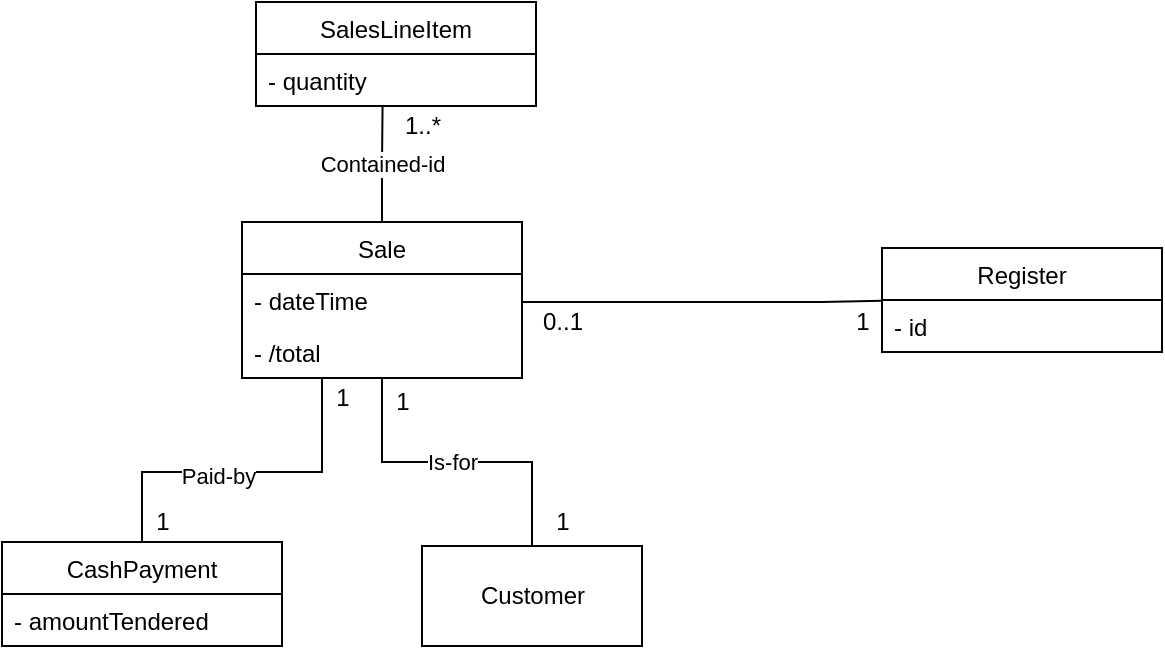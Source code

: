 <mxfile version="18.0.5" type="google"><diagram id="achlds9I8o8SKGrfx_QA" name="Modelo de Dominio"><mxGraphModel grid="1" page="1" gridSize="10" guides="1" tooltips="1" connect="1" arrows="1" fold="1" pageScale="1" pageWidth="827" pageHeight="1169" math="0" shadow="0"><root><mxCell id="0"/><mxCell id="1" parent="0"/><mxCell id="lbNHKamhX4QrWtnnEHDB-1" value="SalesLineItem" style="swimlane;fontStyle=0;childLayout=stackLayout;horizontal=1;startSize=26;fillColor=none;horizontalStack=0;resizeParent=1;resizeParentMax=0;resizeLast=0;collapsible=1;marginBottom=0;" vertex="1" parent="1"><mxGeometry x="147" y="70" width="140" height="52" as="geometry"/></mxCell><mxCell id="lbNHKamhX4QrWtnnEHDB-2" value="- quantity" style="text;strokeColor=none;fillColor=none;align=left;verticalAlign=top;spacingLeft=4;spacingRight=4;overflow=hidden;rotatable=0;points=[[0,0.5],[1,0.5]];portConstraint=eastwest;" vertex="1" parent="lbNHKamhX4QrWtnnEHDB-1"><mxGeometry y="26" width="140" height="26" as="geometry"/></mxCell><mxCell id="lbNHKamhX4QrWtnnEHDB-9" value="Contained-id" style="edgeStyle=orthogonalEdgeStyle;rounded=0;orthogonalLoop=1;jettySize=auto;html=1;exitX=0.5;exitY=0;exitDx=0;exitDy=0;entryX=0.452;entryY=1;entryDx=0;entryDy=0;entryPerimeter=0;endArrow=none;endFill=0;" edge="1" parent="1" source="lbNHKamhX4QrWtnnEHDB-5" target="lbNHKamhX4QrWtnnEHDB-2"><mxGeometry relative="1" as="geometry"/></mxCell><mxCell id="acma-vFN0LEIhaqFniBH-5" style="edgeStyle=orthogonalEdgeStyle;rounded=0;orthogonalLoop=1;jettySize=auto;html=1;entryX=0;entryY=0.013;entryDx=0;entryDy=0;entryPerimeter=0;endArrow=none;endFill=0;" edge="1" parent="1" source="lbNHKamhX4QrWtnnEHDB-5" target="acma-vFN0LEIhaqFniBH-2"><mxGeometry relative="1" as="geometry"><Array as="points"><mxPoint x="430" y="220"/><mxPoint x="430" y="220"/></Array></mxGeometry></mxCell><mxCell id="lbNHKamhX4QrWtnnEHDB-5" value="Sale" style="swimlane;fontStyle=0;childLayout=stackLayout;horizontal=1;startSize=26;fillColor=none;horizontalStack=0;resizeParent=1;resizeParentMax=0;resizeLast=0;collapsible=1;marginBottom=0;" vertex="1" parent="1"><mxGeometry x="140" y="180" width="140" height="78" as="geometry"/></mxCell><mxCell id="lbNHKamhX4QrWtnnEHDB-6" value="- dateTime" style="text;strokeColor=none;fillColor=none;align=left;verticalAlign=top;spacingLeft=4;spacingRight=4;overflow=hidden;rotatable=0;points=[[0,0.5],[1,0.5]];portConstraint=eastwest;" vertex="1" parent="lbNHKamhX4QrWtnnEHDB-5"><mxGeometry y="26" width="140" height="26" as="geometry"/></mxCell><mxCell id="lbNHKamhX4QrWtnnEHDB-7" value="- /total" style="text;strokeColor=none;fillColor=none;align=left;verticalAlign=top;spacingLeft=4;spacingRight=4;overflow=hidden;rotatable=0;points=[[0,0.5],[1,0.5]];portConstraint=eastwest;" vertex="1" parent="lbNHKamhX4QrWtnnEHDB-5"><mxGeometry y="52" width="140" height="26" as="geometry"/></mxCell><mxCell id="lbNHKamhX4QrWtnnEHDB-14" style="edgeStyle=orthogonalEdgeStyle;rounded=0;orthogonalLoop=1;jettySize=auto;html=1;exitX=0.5;exitY=0;exitDx=0;exitDy=0;endArrow=none;endFill=0;endSize=5;startArrow=none;startFill=0;" edge="1" parent="1" source="lbNHKamhX4QrWtnnEHDB-10" target="lbNHKamhX4QrWtnnEHDB-7"><mxGeometry relative="1" as="geometry"><mxPoint x="180" y="270" as="targetPoint"/><Array as="points"><mxPoint x="90" y="305"/><mxPoint x="180" y="305"/></Array></mxGeometry></mxCell><mxCell id="lbNHKamhX4QrWtnnEHDB-15" value="Paid-by" style="edgeLabel;html=1;align=center;verticalAlign=middle;resizable=0;points=[];" vertex="1" connectable="0" parent="lbNHKamhX4QrWtnnEHDB-14"><mxGeometry x="0.307" y="-2" relative="1" as="geometry"><mxPoint x="-40" as="offset"/></mxGeometry></mxCell><mxCell id="lbNHKamhX4QrWtnnEHDB-10" value="CashPayment" style="swimlane;fontStyle=0;childLayout=stackLayout;horizontal=1;startSize=26;fillColor=none;horizontalStack=0;resizeParent=1;resizeParentMax=0;resizeLast=0;collapsible=1;marginBottom=0;" vertex="1" parent="1"><mxGeometry x="20" y="340" width="140" height="52" as="geometry"/></mxCell><mxCell id="lbNHKamhX4QrWtnnEHDB-11" value="- amountTendered" style="text;strokeColor=none;fillColor=none;align=left;verticalAlign=top;spacingLeft=4;spacingRight=4;overflow=hidden;rotatable=0;points=[[0,0.5],[1,0.5]];portConstraint=eastwest;" vertex="1" parent="lbNHKamhX4QrWtnnEHDB-10"><mxGeometry y="26" width="140" height="26" as="geometry"/></mxCell><mxCell id="lbNHKamhX4QrWtnnEHDB-16" value="1" style="text;html=1;align=center;verticalAlign=middle;resizable=0;points=[];autosize=1;strokeColor=none;fillColor=none;" vertex="1" parent="1"><mxGeometry x="180" y="258" width="20" height="20" as="geometry"/></mxCell><mxCell id="lbNHKamhX4QrWtnnEHDB-17" value="1" style="text;html=1;align=center;verticalAlign=middle;resizable=0;points=[];autosize=1;strokeColor=none;fillColor=none;" vertex="1" parent="1"><mxGeometry x="90" y="320" width="20" height="20" as="geometry"/></mxCell><mxCell id="lbNHKamhX4QrWtnnEHDB-18" value="1..*" style="text;html=1;align=center;verticalAlign=middle;resizable=0;points=[];autosize=1;strokeColor=none;fillColor=none;" vertex="1" parent="1"><mxGeometry x="215" y="122" width="30" height="20" as="geometry"/></mxCell><mxCell id="lbNHKamhX4QrWtnnEHDB-22" style="rounded=0;orthogonalLoop=1;jettySize=auto;html=1;exitX=0.5;exitY=0;exitDx=0;exitDy=0;startArrow=none;startFill=0;endArrow=none;endFill=0;endSize=5;" edge="1" parent="1" source="lbNHKamhX4QrWtnnEHDB-21" target="lbNHKamhX4QrWtnnEHDB-7"><mxGeometry relative="1" as="geometry"><Array as="points"><mxPoint x="285" y="300"/><mxPoint x="210" y="300"/></Array></mxGeometry></mxCell><mxCell id="lbNHKamhX4QrWtnnEHDB-23" value="Is-for" style="edgeLabel;html=1;align=center;verticalAlign=middle;resizable=0;points=[];" vertex="1" connectable="0" parent="lbNHKamhX4QrWtnnEHDB-22"><mxGeometry x="-0.191" y="1" relative="1" as="geometry"><mxPoint x="-18" y="-1" as="offset"/></mxGeometry></mxCell><mxCell id="lbNHKamhX4QrWtnnEHDB-21" value="Customer" style="html=1;" vertex="1" parent="1"><mxGeometry x="230" y="342" width="110" height="50" as="geometry"/></mxCell><mxCell id="lbNHKamhX4QrWtnnEHDB-24" value="1" style="text;html=1;align=center;verticalAlign=middle;resizable=0;points=[];autosize=1;strokeColor=none;fillColor=none;" vertex="1" parent="1"><mxGeometry x="210" y="260" width="20" height="20" as="geometry"/></mxCell><mxCell id="lbNHKamhX4QrWtnnEHDB-25" value="1" style="text;html=1;align=center;verticalAlign=middle;resizable=0;points=[];autosize=1;strokeColor=none;fillColor=none;" vertex="1" parent="1"><mxGeometry x="290" y="320" width="20" height="20" as="geometry"/></mxCell><mxCell id="acma-vFN0LEIhaqFniBH-1" value="Register" style="swimlane;fontStyle=0;childLayout=stackLayout;horizontal=1;startSize=26;fillColor=none;horizontalStack=0;resizeParent=1;resizeParentMax=0;resizeLast=0;collapsible=1;marginBottom=0;" vertex="1" parent="1"><mxGeometry x="460" y="193" width="140" height="52" as="geometry"/></mxCell><mxCell id="acma-vFN0LEIhaqFniBH-2" value="- id" style="text;strokeColor=none;fillColor=none;align=left;verticalAlign=top;spacingLeft=4;spacingRight=4;overflow=hidden;rotatable=0;points=[[0,0.5],[1,0.5]];portConstraint=eastwest;" vertex="1" parent="acma-vFN0LEIhaqFniBH-1"><mxGeometry y="26" width="140" height="26" as="geometry"/></mxCell><mxCell id="acma-vFN0LEIhaqFniBH-6" value="1" style="text;html=1;align=center;verticalAlign=middle;resizable=0;points=[];autosize=1;strokeColor=none;fillColor=none;" vertex="1" parent="1"><mxGeometry x="440" y="220" width="20" height="20" as="geometry"/></mxCell><mxCell id="acma-vFN0LEIhaqFniBH-7" value="0..1" style="text;html=1;align=center;verticalAlign=middle;resizable=0;points=[];autosize=1;strokeColor=none;fillColor=none;" vertex="1" parent="1"><mxGeometry x="280" y="220" width="40" height="20" as="geometry"/></mxCell></root></mxGraphModel></diagram></mxfile>
